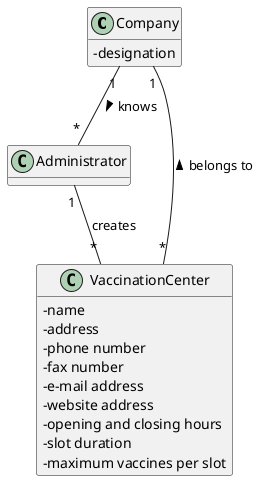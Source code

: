 @startuml US09_DM
hide methods
skinparam classAttributeIconSize 0

class Company {
  -designation 
}

class VaccinationCenter {
  -name
  -address
  -phone number
  -fax number
  -e-mail address
  -website address
  -opening and closing hours
  -slot duration
  -maximum vaccines per slot
}

class Administrator {

}
Company "1" -- "*" Administrator : knows >
Administrator "1" -- "*" VaccinationCenter : creates 
VaccinationCenter "*" -- "1" Company : belongs to >
@enduml